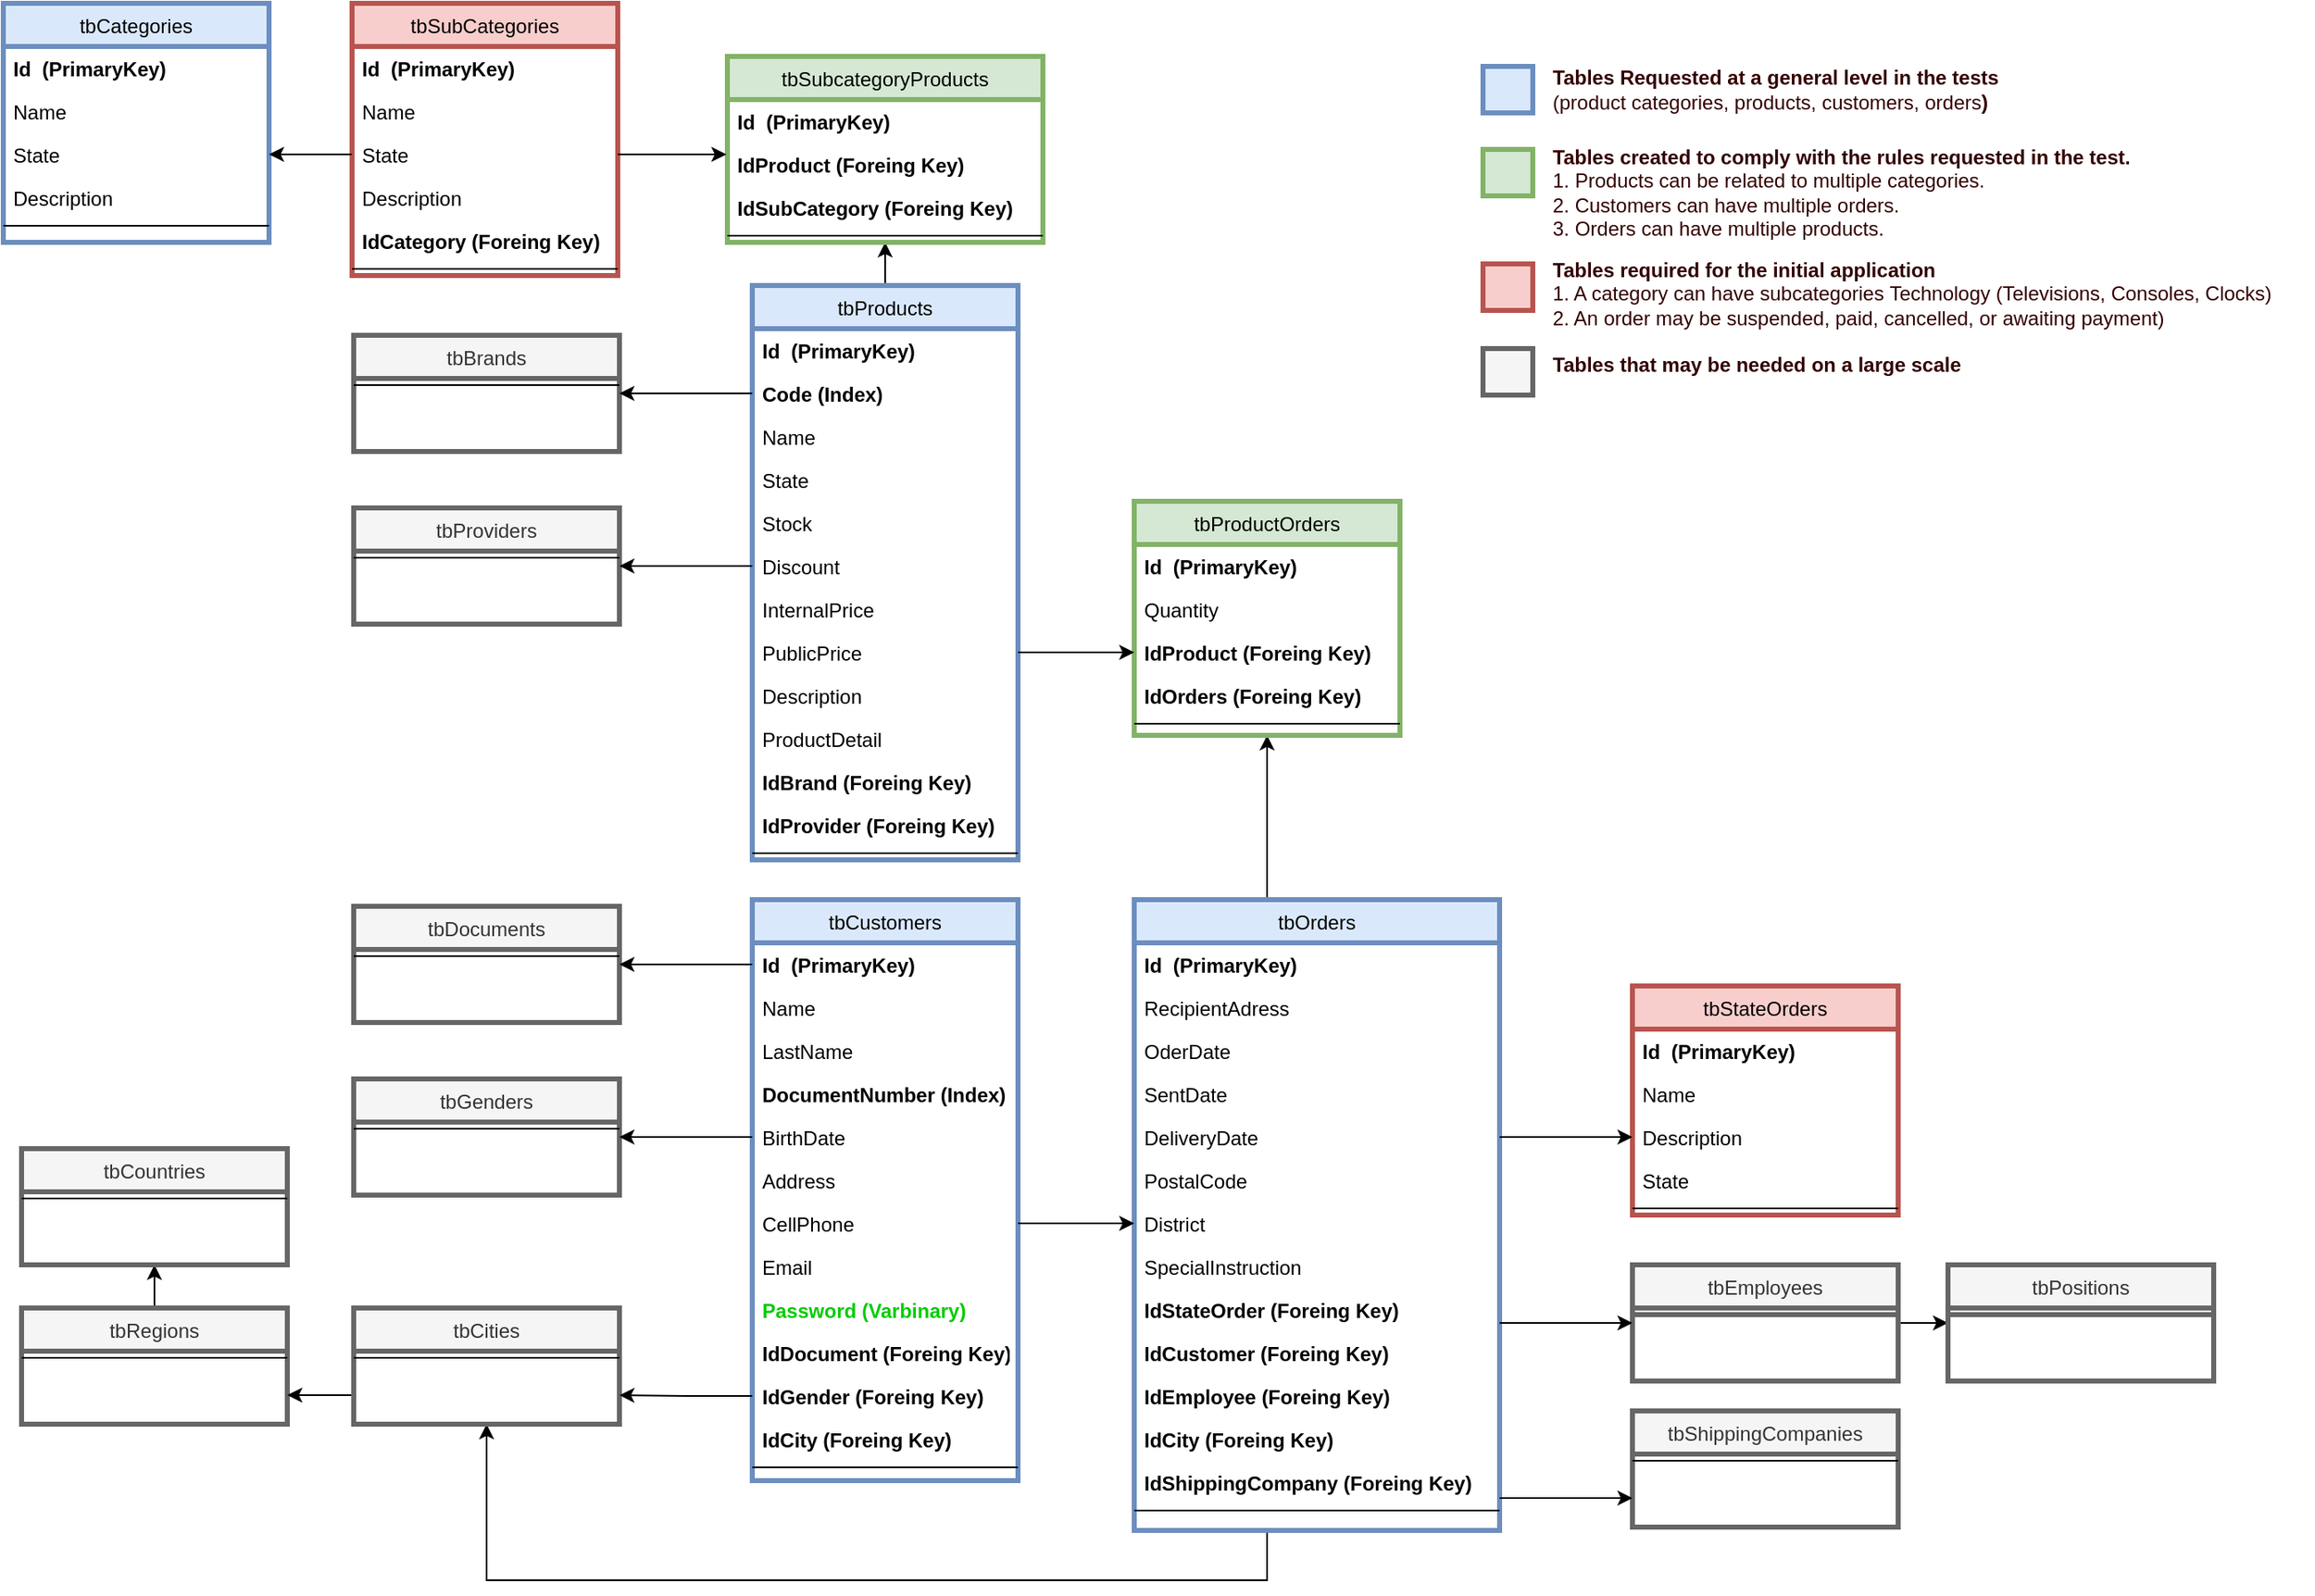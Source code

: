 <mxfile version="13.10.2" type="device"><diagram id="C5RBs43oDa-KdzZeNtuy" name="Page-1"><mxGraphModel dx="2036" dy="1723" grid="1" gridSize="10" guides="1" tooltips="1" connect="1" arrows="1" fold="1" page="1" pageScale="1" pageWidth="827" pageHeight="1169" math="0" shadow="0"><root><mxCell id="WIyWlLk6GJQsqaUBKTNV-0"/><mxCell id="WIyWlLk6GJQsqaUBKTNV-1" parent="WIyWlLk6GJQsqaUBKTNV-0"/><mxCell id="zkfFHV4jXpPFQw0GAbJ--0" value="tbSubCategories" style="swimlane;fontStyle=0;align=center;verticalAlign=top;childLayout=stackLayout;horizontal=1;startSize=26;horizontalStack=0;resizeParent=1;resizeLast=0;collapsible=1;marginBottom=0;rounded=0;shadow=0;strokeWidth=3;fillColor=#f8cecc;strokeColor=#b85450;" parent="WIyWlLk6GJQsqaUBKTNV-1" vertex="1"><mxGeometry x="-1" y="-190" width="160" height="164" as="geometry"><mxRectangle x="230" y="140" width="160" height="26" as="alternateBounds"/></mxGeometry></mxCell><mxCell id="zkfFHV4jXpPFQw0GAbJ--1" value="Id  (PrimaryKey)" style="text;align=left;verticalAlign=top;spacingLeft=4;spacingRight=4;overflow=hidden;rotatable=0;points=[[0,0.5],[1,0.5]];portConstraint=eastwest;fontStyle=1" parent="zkfFHV4jXpPFQw0GAbJ--0" vertex="1"><mxGeometry y="26" width="160" height="26" as="geometry"/></mxCell><mxCell id="zkfFHV4jXpPFQw0GAbJ--2" value="Name" style="text;align=left;verticalAlign=top;spacingLeft=4;spacingRight=4;overflow=hidden;rotatable=0;points=[[0,0.5],[1,0.5]];portConstraint=eastwest;rounded=0;shadow=0;html=0;" parent="zkfFHV4jXpPFQw0GAbJ--0" vertex="1"><mxGeometry y="52" width="160" height="26" as="geometry"/></mxCell><mxCell id="zkfFHV4jXpPFQw0GAbJ--3" value="State" style="text;align=left;verticalAlign=top;spacingLeft=4;spacingRight=4;overflow=hidden;rotatable=0;points=[[0,0.5],[1,0.5]];portConstraint=eastwest;rounded=0;shadow=0;html=0;" parent="zkfFHV4jXpPFQw0GAbJ--0" vertex="1"><mxGeometry y="78" width="160" height="26" as="geometry"/></mxCell><mxCell id="_5gVT_ChO-7GH-xm1gkV-48" value="Description" style="text;align=left;verticalAlign=top;spacingLeft=4;spacingRight=4;overflow=hidden;rotatable=0;points=[[0,0.5],[1,0.5]];portConstraint=eastwest;rounded=0;shadow=0;html=0;" parent="zkfFHV4jXpPFQw0GAbJ--0" vertex="1"><mxGeometry y="104" width="160" height="26" as="geometry"/></mxCell><mxCell id="_5gVT_ChO-7GH-xm1gkV-47" value="IdCategory (Foreing Key)" style="text;align=left;verticalAlign=top;spacingLeft=4;spacingRight=4;overflow=hidden;rotatable=0;points=[[0,0.5],[1,0.5]];portConstraint=eastwest;rounded=0;shadow=0;html=0;fontStyle=1" parent="zkfFHV4jXpPFQw0GAbJ--0" vertex="1"><mxGeometry y="130" width="160" height="26" as="geometry"/></mxCell><mxCell id="zkfFHV4jXpPFQw0GAbJ--4" value="" style="line;html=1;strokeWidth=1;align=left;verticalAlign=middle;spacingTop=-1;spacingLeft=3;spacingRight=3;rotatable=0;labelPosition=right;points=[];portConstraint=eastwest;" parent="zkfFHV4jXpPFQw0GAbJ--0" vertex="1"><mxGeometry y="156" width="160" height="8" as="geometry"/></mxCell><mxCell id="zkfFHV4jXpPFQw0GAbJ--6" value="tbCustomers" style="swimlane;fontStyle=0;align=center;verticalAlign=top;childLayout=stackLayout;horizontal=1;startSize=26;horizontalStack=0;resizeParent=1;resizeLast=0;collapsible=1;marginBottom=0;rounded=0;shadow=0;strokeWidth=3;fillColor=#dae8fc;strokeColor=#6c8ebf;" parent="WIyWlLk6GJQsqaUBKTNV-1" vertex="1"><mxGeometry x="240" y="350" width="160" height="350" as="geometry"><mxRectangle x="130" y="380" width="160" height="26" as="alternateBounds"/></mxGeometry></mxCell><mxCell id="zkfFHV4jXpPFQw0GAbJ--7" value="Id  (PrimaryKey)" style="text;align=left;verticalAlign=top;spacingLeft=4;spacingRight=4;overflow=hidden;rotatable=0;points=[[0,0.5],[1,0.5]];portConstraint=eastwest;fontStyle=1" parent="zkfFHV4jXpPFQw0GAbJ--6" vertex="1"><mxGeometry y="26" width="160" height="26" as="geometry"/></mxCell><mxCell id="zkfFHV4jXpPFQw0GAbJ--8" value="Name" style="text;align=left;verticalAlign=top;spacingLeft=4;spacingRight=4;overflow=hidden;rotatable=0;points=[[0,0.5],[1,0.5]];portConstraint=eastwest;rounded=0;shadow=0;html=0;" parent="zkfFHV4jXpPFQw0GAbJ--6" vertex="1"><mxGeometry y="52" width="160" height="26" as="geometry"/></mxCell><mxCell id="_5gVT_ChO-7GH-xm1gkV-3" value="LastName" style="text;align=left;verticalAlign=top;spacingLeft=4;spacingRight=4;overflow=hidden;rotatable=0;points=[[0,0.5],[1,0.5]];portConstraint=eastwest;rounded=0;shadow=0;html=0;" parent="zkfFHV4jXpPFQw0GAbJ--6" vertex="1"><mxGeometry y="78" width="160" height="26" as="geometry"/></mxCell><mxCell id="_5gVT_ChO-7GH-xm1gkV-7" value="DocumentNumber (Index)" style="text;align=left;verticalAlign=top;spacingLeft=4;spacingRight=4;overflow=hidden;rotatable=0;points=[[0,0.5],[1,0.5]];portConstraint=eastwest;rounded=0;shadow=0;html=0;fontStyle=1" parent="zkfFHV4jXpPFQw0GAbJ--6" vertex="1"><mxGeometry y="104" width="160" height="26" as="geometry"/></mxCell><mxCell id="_5gVT_ChO-7GH-xm1gkV-6" value="BirthDate" style="text;align=left;verticalAlign=top;spacingLeft=4;spacingRight=4;overflow=hidden;rotatable=0;points=[[0,0.5],[1,0.5]];portConstraint=eastwest;rounded=0;shadow=0;html=0;" parent="zkfFHV4jXpPFQw0GAbJ--6" vertex="1"><mxGeometry y="130" width="160" height="26" as="geometry"/></mxCell><mxCell id="_5gVT_ChO-7GH-xm1gkV-4" value="Address" style="text;align=left;verticalAlign=top;spacingLeft=4;spacingRight=4;overflow=hidden;rotatable=0;points=[[0,0.5],[1,0.5]];portConstraint=eastwest;rounded=0;shadow=0;html=0;" parent="zkfFHV4jXpPFQw0GAbJ--6" vertex="1"><mxGeometry y="156" width="160" height="26" as="geometry"/></mxCell><mxCell id="_5gVT_ChO-7GH-xm1gkV-5" value="CellPhone" style="text;align=left;verticalAlign=top;spacingLeft=4;spacingRight=4;overflow=hidden;rotatable=0;points=[[0,0.5],[1,0.5]];portConstraint=eastwest;rounded=0;shadow=0;html=0;" parent="zkfFHV4jXpPFQw0GAbJ--6" vertex="1"><mxGeometry y="182" width="160" height="26" as="geometry"/></mxCell><mxCell id="_5gVT_ChO-7GH-xm1gkV-25" value="Email" style="text;align=left;verticalAlign=top;spacingLeft=4;spacingRight=4;overflow=hidden;rotatable=0;points=[[0,0.5],[1,0.5]];portConstraint=eastwest;rounded=0;shadow=0;html=0;" parent="zkfFHV4jXpPFQw0GAbJ--6" vertex="1"><mxGeometry y="208" width="160" height="26" as="geometry"/></mxCell><mxCell id="_5gVT_ChO-7GH-xm1gkV-14" value="Password (Varbinary)" style="text;align=left;verticalAlign=top;spacingLeft=4;spacingRight=4;overflow=hidden;rotatable=0;points=[[0,0.5],[1,0.5]];portConstraint=eastwest;rounded=0;shadow=0;html=0;fontStyle=1;fontColor=#00CC00;" parent="zkfFHV4jXpPFQw0GAbJ--6" vertex="1"><mxGeometry y="234" width="160" height="26" as="geometry"/></mxCell><mxCell id="_5gVT_ChO-7GH-xm1gkV-24" value="IdDocument (Foreing Key)" style="text;align=left;verticalAlign=top;spacingLeft=4;spacingRight=4;overflow=hidden;rotatable=0;points=[[0,0.5],[1,0.5]];portConstraint=eastwest;rounded=0;shadow=0;html=0;fontStyle=1" parent="zkfFHV4jXpPFQw0GAbJ--6" vertex="1"><mxGeometry y="260" width="160" height="26" as="geometry"/></mxCell><mxCell id="_5gVT_ChO-7GH-xm1gkV-26" value="IdGender (Foreing Key)" style="text;align=left;verticalAlign=top;spacingLeft=4;spacingRight=4;overflow=hidden;rotatable=0;points=[[0,0.5],[1,0.5]];portConstraint=eastwest;rounded=0;shadow=0;html=0;fontStyle=1" parent="zkfFHV4jXpPFQw0GAbJ--6" vertex="1"><mxGeometry y="286" width="160" height="26" as="geometry"/></mxCell><mxCell id="_5gVT_ChO-7GH-xm1gkV-36" value="IdCity (Foreing Key)" style="text;align=left;verticalAlign=top;spacingLeft=4;spacingRight=4;overflow=hidden;rotatable=0;points=[[0,0.5],[1,0.5]];portConstraint=eastwest;rounded=0;shadow=0;html=0;fontStyle=1" parent="zkfFHV4jXpPFQw0GAbJ--6" vertex="1"><mxGeometry y="312" width="160" height="26" as="geometry"/></mxCell><mxCell id="zkfFHV4jXpPFQw0GAbJ--9" value="" style="line;html=1;strokeWidth=1;align=left;verticalAlign=middle;spacingTop=-1;spacingLeft=3;spacingRight=3;rotatable=0;labelPosition=right;points=[];portConstraint=eastwest;" parent="zkfFHV4jXpPFQw0GAbJ--6" vertex="1"><mxGeometry y="338" width="160" height="8" as="geometry"/></mxCell><mxCell id="B417HFcmdwEem6y9S-qV-42" style="edgeStyle=orthogonalEdgeStyle;rounded=0;orthogonalLoop=1;jettySize=auto;html=1;exitX=0.5;exitY=0;exitDx=0;exitDy=0;entryX=0.5;entryY=1;entryDx=0;entryDy=0;" parent="WIyWlLk6GJQsqaUBKTNV-1" source="zkfFHV4jXpPFQw0GAbJ--13" target="B417HFcmdwEem6y9S-qV-4" edge="1"><mxGeometry relative="1" as="geometry"><Array as="points"><mxPoint x="550" y="350"/></Array></mxGeometry></mxCell><mxCell id="B417HFcmdwEem6y9S-qV-44" style="edgeStyle=orthogonalEdgeStyle;rounded=0;orthogonalLoop=1;jettySize=auto;html=1;exitX=0.5;exitY=1;exitDx=0;exitDy=0;entryX=0.5;entryY=1;entryDx=0;entryDy=0;" parent="WIyWlLk6GJQsqaUBKTNV-1" source="zkfFHV4jXpPFQw0GAbJ--13" target="_5gVT_ChO-7GH-xm1gkV-33" edge="1"><mxGeometry relative="1" as="geometry"><Array as="points"><mxPoint x="550" y="760"/><mxPoint x="80" y="760"/></Array></mxGeometry></mxCell><mxCell id="zkfFHV4jXpPFQw0GAbJ--13" value="tbOrders" style="swimlane;fontStyle=0;align=center;verticalAlign=top;childLayout=stackLayout;horizontal=1;startSize=26;horizontalStack=0;resizeParent=1;resizeLast=0;collapsible=1;marginBottom=0;rounded=0;shadow=0;strokeWidth=3;fillColor=#dae8fc;strokeColor=#6c8ebf;" parent="WIyWlLk6GJQsqaUBKTNV-1" vertex="1"><mxGeometry x="470" y="350" width="220" height="380" as="geometry"><mxRectangle x="340" y="380" width="170" height="26" as="alternateBounds"/></mxGeometry></mxCell><mxCell id="zkfFHV4jXpPFQw0GAbJ--14" value="Id  (PrimaryKey)" style="text;align=left;verticalAlign=top;spacingLeft=4;spacingRight=4;overflow=hidden;rotatable=0;points=[[0,0.5],[1,0.5]];portConstraint=eastwest;fontStyle=1" parent="zkfFHV4jXpPFQw0GAbJ--13" vertex="1"><mxGeometry y="26" width="220" height="26" as="geometry"/></mxCell><mxCell id="B417HFcmdwEem6y9S-qV-14" value="RecipientAdress" style="text;align=left;verticalAlign=top;spacingLeft=4;spacingRight=4;overflow=hidden;rotatable=0;points=[[0,0.5],[1,0.5]];portConstraint=eastwest;" parent="zkfFHV4jXpPFQw0GAbJ--13" vertex="1"><mxGeometry y="52" width="220" height="26" as="geometry"/></mxCell><mxCell id="B417HFcmdwEem6y9S-qV-13" value="OderDate" style="text;align=left;verticalAlign=top;spacingLeft=4;spacingRight=4;overflow=hidden;rotatable=0;points=[[0,0.5],[1,0.5]];portConstraint=eastwest;" parent="zkfFHV4jXpPFQw0GAbJ--13" vertex="1"><mxGeometry y="78" width="220" height="26" as="geometry"/></mxCell><mxCell id="B417HFcmdwEem6y9S-qV-31" value="SentDate" style="text;align=left;verticalAlign=top;spacingLeft=4;spacingRight=4;overflow=hidden;rotatable=0;points=[[0,0.5],[1,0.5]];portConstraint=eastwest;" parent="zkfFHV4jXpPFQw0GAbJ--13" vertex="1"><mxGeometry y="104" width="220" height="26" as="geometry"/></mxCell><mxCell id="B417HFcmdwEem6y9S-qV-33" value="DeliveryDate" style="text;align=left;verticalAlign=top;spacingLeft=4;spacingRight=4;overflow=hidden;rotatable=0;points=[[0,0.5],[1,0.5]];portConstraint=eastwest;" parent="zkfFHV4jXpPFQw0GAbJ--13" vertex="1"><mxGeometry y="130" width="220" height="26" as="geometry"/></mxCell><mxCell id="B417HFcmdwEem6y9S-qV-18" value="PostalCode" style="text;align=left;verticalAlign=top;spacingLeft=4;spacingRight=4;overflow=hidden;rotatable=0;points=[[0,0.5],[1,0.5]];portConstraint=eastwest;" parent="zkfFHV4jXpPFQw0GAbJ--13" vertex="1"><mxGeometry y="156" width="220" height="26" as="geometry"/></mxCell><mxCell id="B417HFcmdwEem6y9S-qV-24" value="District" style="text;align=left;verticalAlign=top;spacingLeft=4;spacingRight=4;overflow=hidden;rotatable=0;points=[[0,0.5],[1,0.5]];portConstraint=eastwest;" parent="zkfFHV4jXpPFQw0GAbJ--13" vertex="1"><mxGeometry y="182" width="220" height="26" as="geometry"/></mxCell><mxCell id="B417HFcmdwEem6y9S-qV-25" value="SpecialInstruction" style="text;align=left;verticalAlign=top;spacingLeft=4;spacingRight=4;overflow=hidden;rotatable=0;points=[[0,0.5],[1,0.5]];portConstraint=eastwest;" parent="zkfFHV4jXpPFQw0GAbJ--13" vertex="1"><mxGeometry y="208" width="220" height="26" as="geometry"/></mxCell><mxCell id="B417HFcmdwEem6y9S-qV-32" value="IdStateOrder (Foreing Key)" style="text;align=left;verticalAlign=top;spacingLeft=4;spacingRight=4;overflow=hidden;rotatable=0;points=[[0,0.5],[1,0.5]];portConstraint=eastwest;fontStyle=1" parent="zkfFHV4jXpPFQw0GAbJ--13" vertex="1"><mxGeometry y="234" width="220" height="26" as="geometry"/></mxCell><mxCell id="B417HFcmdwEem6y9S-qV-1" value="IdCustomer (Foreing Key)" style="text;align=left;verticalAlign=top;spacingLeft=4;spacingRight=4;overflow=hidden;rotatable=0;points=[[0,0.5],[1,0.5]];portConstraint=eastwest;fontStyle=1" parent="zkfFHV4jXpPFQw0GAbJ--13" vertex="1"><mxGeometry y="260" width="220" height="26" as="geometry"/></mxCell><mxCell id="B417HFcmdwEem6y9S-qV-3" value="IdEmployee (Foreing Key)" style="text;align=left;verticalAlign=top;spacingLeft=4;spacingRight=4;overflow=hidden;rotatable=0;points=[[0,0.5],[1,0.5]];portConstraint=eastwest;fontStyle=1" parent="zkfFHV4jXpPFQw0GAbJ--13" vertex="1"><mxGeometry y="286" width="220" height="26" as="geometry"/></mxCell><mxCell id="B417HFcmdwEem6y9S-qV-15" value="IdCity (Foreing Key)" style="text;align=left;verticalAlign=top;spacingLeft=4;spacingRight=4;overflow=hidden;rotatable=0;points=[[0,0.5],[1,0.5]];portConstraint=eastwest;fontStyle=1" parent="zkfFHV4jXpPFQw0GAbJ--13" vertex="1"><mxGeometry y="312" width="220" height="26" as="geometry"/></mxCell><mxCell id="B417HFcmdwEem6y9S-qV-56" value="IdShippingCompany (Foreing Key)" style="text;align=left;verticalAlign=top;spacingLeft=4;spacingRight=4;overflow=hidden;rotatable=0;points=[[0,0.5],[1,0.5]];portConstraint=eastwest;fontStyle=1" parent="zkfFHV4jXpPFQw0GAbJ--13" vertex="1"><mxGeometry y="338" width="220" height="26" as="geometry"/></mxCell><mxCell id="zkfFHV4jXpPFQw0GAbJ--15" value="" style="line;html=1;strokeWidth=1;align=left;verticalAlign=middle;spacingTop=-1;spacingLeft=3;spacingRight=3;rotatable=0;labelPosition=right;points=[];portConstraint=eastwest;" parent="zkfFHV4jXpPFQw0GAbJ--13" vertex="1"><mxGeometry y="364" width="220" height="8" as="geometry"/></mxCell><mxCell id="aE8DsYdh7pc3ysnNdFCL-5" style="edgeStyle=orthogonalEdgeStyle;rounded=0;orthogonalLoop=1;jettySize=auto;html=1;entryX=0.5;entryY=1;entryDx=0;entryDy=0;exitX=0.5;exitY=0;exitDx=0;exitDy=0;" edge="1" parent="WIyWlLk6GJQsqaUBKTNV-1" source="zkfFHV4jXpPFQw0GAbJ--17" target="aE8DsYdh7pc3ysnNdFCL-0"><mxGeometry relative="1" as="geometry"><mxPoint x="319" y="-10" as="sourcePoint"/></mxGeometry></mxCell><mxCell id="zkfFHV4jXpPFQw0GAbJ--17" value="tbProducts" style="swimlane;fontStyle=0;align=center;verticalAlign=top;childLayout=stackLayout;horizontal=1;startSize=26;horizontalStack=0;resizeParent=1;resizeLast=0;collapsible=1;marginBottom=0;rounded=0;shadow=0;strokeWidth=3;fillColor=#dae8fc;strokeColor=#6c8ebf;" parent="WIyWlLk6GJQsqaUBKTNV-1" vertex="1"><mxGeometry x="240" y="-20" width="160" height="346" as="geometry"><mxRectangle x="550" y="140" width="160" height="26" as="alternateBounds"/></mxGeometry></mxCell><mxCell id="zkfFHV4jXpPFQw0GAbJ--18" value="Id  (PrimaryKey)" style="text;align=left;verticalAlign=top;spacingLeft=4;spacingRight=4;overflow=hidden;rotatable=0;points=[[0,0.5],[1,0.5]];portConstraint=eastwest;fontStyle=1" parent="zkfFHV4jXpPFQw0GAbJ--17" vertex="1"><mxGeometry y="26" width="160" height="26" as="geometry"/></mxCell><mxCell id="aE8DsYdh7pc3ysnNdFCL-8" value="Code (Index)" style="text;align=left;verticalAlign=top;spacingLeft=4;spacingRight=4;overflow=hidden;rotatable=0;points=[[0,0.5],[1,0.5]];portConstraint=eastwest;fontStyle=1" vertex="1" parent="zkfFHV4jXpPFQw0GAbJ--17"><mxGeometry y="52" width="160" height="26" as="geometry"/></mxCell><mxCell id="zkfFHV4jXpPFQw0GAbJ--19" value="Name" style="text;align=left;verticalAlign=top;spacingLeft=4;spacingRight=4;overflow=hidden;rotatable=0;points=[[0,0.5],[1,0.5]];portConstraint=eastwest;rounded=0;shadow=0;html=0;" parent="zkfFHV4jXpPFQw0GAbJ--17" vertex="1"><mxGeometry y="78" width="160" height="26" as="geometry"/></mxCell><mxCell id="zkfFHV4jXpPFQw0GAbJ--20" value="State" style="text;align=left;verticalAlign=top;spacingLeft=4;spacingRight=4;overflow=hidden;rotatable=0;points=[[0,0.5],[1,0.5]];portConstraint=eastwest;rounded=0;shadow=0;html=0;" parent="zkfFHV4jXpPFQw0GAbJ--17" vertex="1"><mxGeometry y="104" width="160" height="26" as="geometry"/></mxCell><mxCell id="zkfFHV4jXpPFQw0GAbJ--21" value="Stock" style="text;align=left;verticalAlign=top;spacingLeft=4;spacingRight=4;overflow=hidden;rotatable=0;points=[[0,0.5],[1,0.5]];portConstraint=eastwest;rounded=0;shadow=0;html=0;" parent="zkfFHV4jXpPFQw0GAbJ--17" vertex="1"><mxGeometry y="130" width="160" height="26" as="geometry"/></mxCell><mxCell id="aE8DsYdh7pc3ysnNdFCL-9" value="Discount" style="text;align=left;verticalAlign=top;spacingLeft=4;spacingRight=4;overflow=hidden;rotatable=0;points=[[0,0.5],[1,0.5]];portConstraint=eastwest;rounded=0;shadow=0;html=0;" vertex="1" parent="zkfFHV4jXpPFQw0GAbJ--17"><mxGeometry y="156" width="160" height="26" as="geometry"/></mxCell><mxCell id="_5gVT_ChO-7GH-xm1gkV-55" value="InternalPrice" style="text;align=left;verticalAlign=top;spacingLeft=4;spacingRight=4;overflow=hidden;rotatable=0;points=[[0,0.5],[1,0.5]];portConstraint=eastwest;rounded=0;shadow=0;html=0;" parent="zkfFHV4jXpPFQw0GAbJ--17" vertex="1"><mxGeometry y="182" width="160" height="26" as="geometry"/></mxCell><mxCell id="aE8DsYdh7pc3ysnNdFCL-13" value="PublicPrice" style="text;align=left;verticalAlign=top;spacingLeft=4;spacingRight=4;overflow=hidden;rotatable=0;points=[[0,0.5],[1,0.5]];portConstraint=eastwest;rounded=0;shadow=0;html=0;" vertex="1" parent="zkfFHV4jXpPFQw0GAbJ--17"><mxGeometry y="208" width="160" height="26" as="geometry"/></mxCell><mxCell id="zkfFHV4jXpPFQw0GAbJ--22" value="Description" style="text;align=left;verticalAlign=top;spacingLeft=4;spacingRight=4;overflow=hidden;rotatable=0;points=[[0,0.5],[1,0.5]];portConstraint=eastwest;rounded=0;shadow=0;html=0;" parent="zkfFHV4jXpPFQw0GAbJ--17" vertex="1"><mxGeometry y="234" width="160" height="26" as="geometry"/></mxCell><mxCell id="aE8DsYdh7pc3ysnNdFCL-14" value="ProductDetail" style="text;align=left;verticalAlign=top;spacingLeft=4;spacingRight=4;overflow=hidden;rotatable=0;points=[[0,0.5],[1,0.5]];portConstraint=eastwest;rounded=0;shadow=0;html=0;" vertex="1" parent="zkfFHV4jXpPFQw0GAbJ--17"><mxGeometry y="260" width="160" height="26" as="geometry"/></mxCell><mxCell id="_5gVT_ChO-7GH-xm1gkV-51" value="IdBrand (Foreing Key)" style="text;align=left;verticalAlign=top;spacingLeft=4;spacingRight=4;overflow=hidden;rotatable=0;points=[[0,0.5],[1,0.5]];portConstraint=eastwest;rounded=0;shadow=0;html=0;fontStyle=1" parent="zkfFHV4jXpPFQw0GAbJ--17" vertex="1"><mxGeometry y="286" width="160" height="26" as="geometry"/></mxCell><mxCell id="_5gVT_ChO-7GH-xm1gkV-59" value="IdProvider (Foreing Key)" style="text;align=left;verticalAlign=top;spacingLeft=4;spacingRight=4;overflow=hidden;rotatable=0;points=[[0,0.5],[1,0.5]];portConstraint=eastwest;rounded=0;shadow=0;html=0;fontStyle=1" parent="zkfFHV4jXpPFQw0GAbJ--17" vertex="1"><mxGeometry y="312" width="160" height="26" as="geometry"/></mxCell><mxCell id="zkfFHV4jXpPFQw0GAbJ--23" value="" style="line;html=1;strokeWidth=1;align=left;verticalAlign=middle;spacingTop=-1;spacingLeft=3;spacingRight=3;rotatable=0;labelPosition=right;points=[];portConstraint=eastwest;" parent="zkfFHV4jXpPFQw0GAbJ--17" vertex="1"><mxGeometry y="338" width="160" height="8" as="geometry"/></mxCell><mxCell id="_5gVT_ChO-7GH-xm1gkV-19" value="tbDocuments" style="swimlane;fontStyle=0;align=center;verticalAlign=top;childLayout=stackLayout;horizontal=1;startSize=26;horizontalStack=0;resizeParent=1;resizeLast=0;collapsible=1;marginBottom=0;rounded=0;shadow=0;strokeWidth=3;fillColor=#f5f5f5;strokeColor=#666666;fontColor=#333333;" parent="WIyWlLk6GJQsqaUBKTNV-1" vertex="1"><mxGeometry y="354" width="160" height="70" as="geometry"><mxRectangle x="340" y="380" width="170" height="26" as="alternateBounds"/></mxGeometry></mxCell><mxCell id="_5gVT_ChO-7GH-xm1gkV-21" value="" style="line;html=1;strokeWidth=1;align=left;verticalAlign=middle;spacingTop=-1;spacingLeft=3;spacingRight=3;rotatable=0;labelPosition=right;points=[];portConstraint=eastwest;" parent="_5gVT_ChO-7GH-xm1gkV-19" vertex="1"><mxGeometry y="26" width="160" height="8" as="geometry"/></mxCell><mxCell id="_5gVT_ChO-7GH-xm1gkV-27" value="tbGenders" style="swimlane;fontStyle=0;align=center;verticalAlign=top;childLayout=stackLayout;horizontal=1;startSize=26;horizontalStack=0;resizeParent=1;resizeLast=0;collapsible=1;marginBottom=0;rounded=0;shadow=0;strokeWidth=3;fillColor=#f5f5f5;strokeColor=#666666;fontColor=#333333;" parent="WIyWlLk6GJQsqaUBKTNV-1" vertex="1"><mxGeometry y="458" width="160" height="70" as="geometry"><mxRectangle x="340" y="380" width="170" height="26" as="alternateBounds"/></mxGeometry></mxCell><mxCell id="_5gVT_ChO-7GH-xm1gkV-29" value="" style="line;html=1;strokeWidth=1;align=left;verticalAlign=middle;spacingTop=-1;spacingLeft=3;spacingRight=3;rotatable=0;labelPosition=right;points=[];portConstraint=eastwest;" parent="_5gVT_ChO-7GH-xm1gkV-27" vertex="1"><mxGeometry y="26" width="160" height="8" as="geometry"/></mxCell><mxCell id="B417HFcmdwEem6y9S-qV-23" style="edgeStyle=orthogonalEdgeStyle;rounded=0;orthogonalLoop=1;jettySize=auto;html=1;exitX=0.5;exitY=0;exitDx=0;exitDy=0;entryX=0.5;entryY=1;entryDx=0;entryDy=0;" parent="WIyWlLk6GJQsqaUBKTNV-1" source="_5gVT_ChO-7GH-xm1gkV-30" target="B417HFcmdwEem6y9S-qV-20" edge="1"><mxGeometry relative="1" as="geometry"/></mxCell><mxCell id="_5gVT_ChO-7GH-xm1gkV-30" value="tbRegions" style="swimlane;fontStyle=0;align=center;verticalAlign=top;childLayout=stackLayout;horizontal=1;startSize=26;horizontalStack=0;resizeParent=1;resizeLast=0;collapsible=1;marginBottom=0;rounded=0;shadow=0;strokeWidth=3;fillColor=#f5f5f5;strokeColor=#666666;fontColor=#333333;" parent="WIyWlLk6GJQsqaUBKTNV-1" vertex="1"><mxGeometry x="-200" y="596" width="160" height="70" as="geometry"><mxRectangle x="340" y="380" width="170" height="26" as="alternateBounds"/></mxGeometry></mxCell><mxCell id="_5gVT_ChO-7GH-xm1gkV-32" value="" style="line;html=1;strokeWidth=1;align=left;verticalAlign=middle;spacingTop=-1;spacingLeft=3;spacingRight=3;rotatable=0;labelPosition=right;points=[];portConstraint=eastwest;" parent="_5gVT_ChO-7GH-xm1gkV-30" vertex="1"><mxGeometry y="26" width="160" height="8" as="geometry"/></mxCell><mxCell id="B417HFcmdwEem6y9S-qV-55" style="edgeStyle=orthogonalEdgeStyle;rounded=0;orthogonalLoop=1;jettySize=auto;html=1;exitX=0;exitY=0.75;exitDx=0;exitDy=0;entryX=1;entryY=0.75;entryDx=0;entryDy=0;" parent="WIyWlLk6GJQsqaUBKTNV-1" source="_5gVT_ChO-7GH-xm1gkV-33" target="_5gVT_ChO-7GH-xm1gkV-30" edge="1"><mxGeometry relative="1" as="geometry"/></mxCell><mxCell id="_5gVT_ChO-7GH-xm1gkV-33" value="tbCities" style="swimlane;fontStyle=0;align=center;verticalAlign=top;childLayout=stackLayout;horizontal=1;startSize=26;horizontalStack=0;resizeParent=1;resizeLast=0;collapsible=1;marginBottom=0;rounded=0;shadow=0;strokeWidth=3;fillColor=#f5f5f5;strokeColor=#666666;fontColor=#333333;" parent="WIyWlLk6GJQsqaUBKTNV-1" vertex="1"><mxGeometry y="596" width="160" height="70" as="geometry"><mxRectangle x="340" y="380" width="170" height="26" as="alternateBounds"/></mxGeometry></mxCell><mxCell id="_5gVT_ChO-7GH-xm1gkV-35" value="" style="line;html=1;strokeWidth=1;align=left;verticalAlign=middle;spacingTop=-1;spacingLeft=3;spacingRight=3;rotatable=0;labelPosition=right;points=[];portConstraint=eastwest;" parent="_5gVT_ChO-7GH-xm1gkV-33" vertex="1"><mxGeometry y="26" width="160" height="8" as="geometry"/></mxCell><mxCell id="_5gVT_ChO-7GH-xm1gkV-40" value="tbCategories" style="swimlane;fontStyle=0;align=center;verticalAlign=top;childLayout=stackLayout;horizontal=1;startSize=26;horizontalStack=0;resizeParent=1;resizeLast=0;collapsible=1;marginBottom=0;rounded=0;shadow=0;strokeWidth=3;fillColor=#dae8fc;strokeColor=#6c8ebf;" parent="WIyWlLk6GJQsqaUBKTNV-1" vertex="1"><mxGeometry x="-211" y="-190" width="160" height="144" as="geometry"><mxRectangle x="230" y="140" width="160" height="26" as="alternateBounds"/></mxGeometry></mxCell><mxCell id="_5gVT_ChO-7GH-xm1gkV-41" value="Id  (PrimaryKey)" style="text;align=left;verticalAlign=top;spacingLeft=4;spacingRight=4;overflow=hidden;rotatable=0;points=[[0,0.5],[1,0.5]];portConstraint=eastwest;fontStyle=1" parent="_5gVT_ChO-7GH-xm1gkV-40" vertex="1"><mxGeometry y="26" width="160" height="26" as="geometry"/></mxCell><mxCell id="_5gVT_ChO-7GH-xm1gkV-42" value="Name" style="text;align=left;verticalAlign=top;spacingLeft=4;spacingRight=4;overflow=hidden;rotatable=0;points=[[0,0.5],[1,0.5]];portConstraint=eastwest;rounded=0;shadow=0;html=0;" parent="_5gVT_ChO-7GH-xm1gkV-40" vertex="1"><mxGeometry y="52" width="160" height="26" as="geometry"/></mxCell><mxCell id="_5gVT_ChO-7GH-xm1gkV-43" value="State" style="text;align=left;verticalAlign=top;spacingLeft=4;spacingRight=4;overflow=hidden;rotatable=0;points=[[0,0.5],[1,0.5]];portConstraint=eastwest;rounded=0;shadow=0;html=0;" parent="_5gVT_ChO-7GH-xm1gkV-40" vertex="1"><mxGeometry y="78" width="160" height="26" as="geometry"/></mxCell><mxCell id="_5gVT_ChO-7GH-xm1gkV-50" value="Description" style="text;align=left;verticalAlign=top;spacingLeft=4;spacingRight=4;overflow=hidden;rotatable=0;points=[[0,0.5],[1,0.5]];portConstraint=eastwest;rounded=0;shadow=0;html=0;" parent="_5gVT_ChO-7GH-xm1gkV-40" vertex="1"><mxGeometry y="104" width="160" height="26" as="geometry"/></mxCell><mxCell id="_5gVT_ChO-7GH-xm1gkV-44" value="" style="line;html=1;strokeWidth=1;align=left;verticalAlign=middle;spacingTop=-1;spacingLeft=3;spacingRight=3;rotatable=0;labelPosition=right;points=[];portConstraint=eastwest;" parent="_5gVT_ChO-7GH-xm1gkV-40" vertex="1"><mxGeometry y="130" width="160" height="8" as="geometry"/></mxCell><mxCell id="_5gVT_ChO-7GH-xm1gkV-52" value="tbBrands" style="swimlane;fontStyle=0;align=center;verticalAlign=top;childLayout=stackLayout;horizontal=1;startSize=26;horizontalStack=0;resizeParent=1;resizeLast=0;collapsible=1;marginBottom=0;rounded=0;shadow=0;strokeWidth=3;fillColor=#f5f5f5;strokeColor=#666666;fontColor=#333333;" parent="WIyWlLk6GJQsqaUBKTNV-1" vertex="1"><mxGeometry y="10" width="160" height="70" as="geometry"><mxRectangle x="340" y="380" width="170" height="26" as="alternateBounds"/></mxGeometry></mxCell><mxCell id="_5gVT_ChO-7GH-xm1gkV-54" value="" style="line;html=1;strokeWidth=1;align=left;verticalAlign=middle;spacingTop=-1;spacingLeft=3;spacingRight=3;rotatable=0;labelPosition=right;points=[];portConstraint=eastwest;" parent="_5gVT_ChO-7GH-xm1gkV-52" vertex="1"><mxGeometry y="26" width="160" height="8" as="geometry"/></mxCell><mxCell id="_5gVT_ChO-7GH-xm1gkV-56" value="tbProviders" style="swimlane;fontStyle=0;align=center;verticalAlign=top;childLayout=stackLayout;horizontal=1;startSize=26;horizontalStack=0;resizeParent=1;resizeLast=0;collapsible=1;marginBottom=0;rounded=0;shadow=0;strokeWidth=3;fillColor=#f5f5f5;strokeColor=#666666;fontColor=#333333;" parent="WIyWlLk6GJQsqaUBKTNV-1" vertex="1"><mxGeometry y="114" width="160" height="70" as="geometry"><mxRectangle x="340" y="380" width="170" height="26" as="alternateBounds"/></mxGeometry></mxCell><mxCell id="_5gVT_ChO-7GH-xm1gkV-58" value="" style="line;html=1;strokeWidth=1;align=left;verticalAlign=middle;spacingTop=-1;spacingLeft=3;spacingRight=3;rotatable=0;labelPosition=right;points=[];portConstraint=eastwest;" parent="_5gVT_ChO-7GH-xm1gkV-56" vertex="1"><mxGeometry y="26" width="160" height="8" as="geometry"/></mxCell><mxCell id="B417HFcmdwEem6y9S-qV-4" value="tbProductOrders" style="swimlane;fontStyle=0;align=center;verticalAlign=top;childLayout=stackLayout;horizontal=1;startSize=26;horizontalStack=0;resizeParent=1;resizeLast=0;collapsible=1;marginBottom=0;rounded=0;shadow=0;strokeWidth=3;fillColor=#d5e8d4;strokeColor=#82b366;" parent="WIyWlLk6GJQsqaUBKTNV-1" vertex="1"><mxGeometry x="470" y="110" width="160" height="141" as="geometry"><mxRectangle x="340" y="380" width="170" height="26" as="alternateBounds"/></mxGeometry></mxCell><mxCell id="B417HFcmdwEem6y9S-qV-5" value="Id  (PrimaryKey)" style="text;align=left;verticalAlign=top;spacingLeft=4;spacingRight=4;overflow=hidden;rotatable=0;points=[[0,0.5],[1,0.5]];portConstraint=eastwest;fontStyle=1" parent="B417HFcmdwEem6y9S-qV-4" vertex="1"><mxGeometry y="26" width="160" height="26" as="geometry"/></mxCell><mxCell id="B417HFcmdwEem6y9S-qV-16" value="Quantity" style="text;align=left;verticalAlign=top;spacingLeft=4;spacingRight=4;overflow=hidden;rotatable=0;points=[[0,0.5],[1,0.5]];portConstraint=eastwest;" parent="B417HFcmdwEem6y9S-qV-4" vertex="1"><mxGeometry y="52" width="160" height="26" as="geometry"/></mxCell><mxCell id="B417HFcmdwEem6y9S-qV-6" value="IdProduct (Foreing Key)" style="text;align=left;verticalAlign=top;spacingLeft=4;spacingRight=4;overflow=hidden;rotatable=0;points=[[0,0.5],[1,0.5]];portConstraint=eastwest;fontStyle=1" parent="B417HFcmdwEem6y9S-qV-4" vertex="1"><mxGeometry y="78" width="160" height="26" as="geometry"/></mxCell><mxCell id="B417HFcmdwEem6y9S-qV-7" value="IdOrders (Foreing Key)" style="text;align=left;verticalAlign=top;spacingLeft=4;spacingRight=4;overflow=hidden;rotatable=0;points=[[0,0.5],[1,0.5]];portConstraint=eastwest;fontStyle=1" parent="B417HFcmdwEem6y9S-qV-4" vertex="1"><mxGeometry y="104" width="160" height="26" as="geometry"/></mxCell><mxCell id="B417HFcmdwEem6y9S-qV-10" value="" style="line;html=1;strokeWidth=1;align=left;verticalAlign=middle;spacingTop=-1;spacingLeft=3;spacingRight=3;rotatable=0;labelPosition=right;points=[];portConstraint=eastwest;" parent="B417HFcmdwEem6y9S-qV-4" vertex="1"><mxGeometry y="130" width="160" height="8" as="geometry"/></mxCell><mxCell id="B417HFcmdwEem6y9S-qV-20" value="tbCountries" style="swimlane;fontStyle=0;align=center;verticalAlign=top;childLayout=stackLayout;horizontal=1;startSize=26;horizontalStack=0;resizeParent=1;resizeLast=0;collapsible=1;marginBottom=0;rounded=0;shadow=0;strokeWidth=3;fillColor=#f5f5f5;strokeColor=#666666;fontColor=#333333;" parent="WIyWlLk6GJQsqaUBKTNV-1" vertex="1"><mxGeometry x="-200" y="500" width="160" height="70" as="geometry"><mxRectangle x="340" y="380" width="170" height="26" as="alternateBounds"/></mxGeometry></mxCell><mxCell id="B417HFcmdwEem6y9S-qV-22" value="" style="line;html=1;strokeWidth=1;align=left;verticalAlign=middle;spacingTop=-1;spacingLeft=3;spacingRight=3;rotatable=0;labelPosition=right;points=[];portConstraint=eastwest;" parent="B417HFcmdwEem6y9S-qV-20" vertex="1"><mxGeometry y="26" width="160" height="8" as="geometry"/></mxCell><mxCell id="B417HFcmdwEem6y9S-qV-34" value="tbStateOrders" style="swimlane;fontStyle=0;align=center;verticalAlign=top;childLayout=stackLayout;horizontal=1;startSize=26;horizontalStack=0;resizeParent=1;resizeLast=0;collapsible=1;marginBottom=0;rounded=0;shadow=0;strokeWidth=3;fillColor=#f8cecc;strokeColor=#b85450;" parent="WIyWlLk6GJQsqaUBKTNV-1" vertex="1"><mxGeometry x="770" y="402" width="160" height="138" as="geometry"><mxRectangle x="340" y="380" width="170" height="26" as="alternateBounds"/></mxGeometry></mxCell><mxCell id="B417HFcmdwEem6y9S-qV-45" value="Id  (PrimaryKey)" style="text;align=left;verticalAlign=top;spacingLeft=4;spacingRight=4;overflow=hidden;rotatable=0;points=[[0,0.5],[1,0.5]];portConstraint=eastwest;fontStyle=1" parent="B417HFcmdwEem6y9S-qV-34" vertex="1"><mxGeometry y="26" width="160" height="26" as="geometry"/></mxCell><mxCell id="B417HFcmdwEem6y9S-qV-46" value="Name" style="text;align=left;verticalAlign=top;spacingLeft=4;spacingRight=4;overflow=hidden;rotatable=0;points=[[0,0.5],[1,0.5]];portConstraint=eastwest;" parent="B417HFcmdwEem6y9S-qV-34" vertex="1"><mxGeometry y="52" width="160" height="26" as="geometry"/></mxCell><mxCell id="B417HFcmdwEem6y9S-qV-47" value="Description" style="text;align=left;verticalAlign=top;spacingLeft=4;spacingRight=4;overflow=hidden;rotatable=0;points=[[0,0.5],[1,0.5]];portConstraint=eastwest;" parent="B417HFcmdwEem6y9S-qV-34" vertex="1"><mxGeometry y="78" width="160" height="26" as="geometry"/></mxCell><mxCell id="B417HFcmdwEem6y9S-qV-48" value="State" style="text;align=left;verticalAlign=top;spacingLeft=4;spacingRight=4;overflow=hidden;rotatable=0;points=[[0,0.5],[1,0.5]];portConstraint=eastwest;" parent="B417HFcmdwEem6y9S-qV-34" vertex="1"><mxGeometry y="104" width="160" height="26" as="geometry"/></mxCell><mxCell id="B417HFcmdwEem6y9S-qV-35" value="" style="line;html=1;strokeWidth=1;align=left;verticalAlign=middle;spacingTop=-1;spacingLeft=3;spacingRight=3;rotatable=0;labelPosition=right;points=[];portConstraint=eastwest;" parent="B417HFcmdwEem6y9S-qV-34" vertex="1"><mxGeometry y="130" width="160" height="8" as="geometry"/></mxCell><mxCell id="B417HFcmdwEem6y9S-qV-62" style="edgeStyle=orthogonalEdgeStyle;rounded=0;orthogonalLoop=1;jettySize=auto;html=1;exitX=1;exitY=0.5;exitDx=0;exitDy=0;entryX=0;entryY=0.5;entryDx=0;entryDy=0;" parent="WIyWlLk6GJQsqaUBKTNV-1" source="B417HFcmdwEem6y9S-qV-36" target="B417HFcmdwEem6y9S-qV-60" edge="1"><mxGeometry relative="1" as="geometry"/></mxCell><mxCell id="B417HFcmdwEem6y9S-qV-36" value="tbEmployees" style="swimlane;fontStyle=0;align=center;verticalAlign=top;childLayout=stackLayout;horizontal=1;startSize=26;horizontalStack=0;resizeParent=1;resizeLast=0;collapsible=1;marginBottom=0;rounded=0;shadow=0;strokeWidth=3;fillColor=#f5f5f5;strokeColor=#666666;fontColor=#333333;" parent="WIyWlLk6GJQsqaUBKTNV-1" vertex="1"><mxGeometry x="770" y="570" width="160" height="70" as="geometry"><mxRectangle x="340" y="380" width="170" height="26" as="alternateBounds"/></mxGeometry></mxCell><mxCell id="B417HFcmdwEem6y9S-qV-37" value="" style="line;html=1;strokeWidth=3;align=left;verticalAlign=middle;spacingTop=-1;spacingLeft=3;spacingRight=3;rotatable=0;labelPosition=right;points=[];portConstraint=eastwest;fillColor=#f5f5f5;strokeColor=#666666;fontColor=#333333;" parent="B417HFcmdwEem6y9S-qV-36" vertex="1"><mxGeometry y="26" width="160" height="8" as="geometry"/></mxCell><mxCell id="B417HFcmdwEem6y9S-qV-43" style="edgeStyle=orthogonalEdgeStyle;rounded=0;orthogonalLoop=1;jettySize=auto;html=1;entryX=0;entryY=0.5;entryDx=0;entryDy=0;" parent="WIyWlLk6GJQsqaUBKTNV-1" source="_5gVT_ChO-7GH-xm1gkV-5" target="B417HFcmdwEem6y9S-qV-24" edge="1"><mxGeometry relative="1" as="geometry"/></mxCell><mxCell id="B417HFcmdwEem6y9S-qV-50" style="edgeStyle=orthogonalEdgeStyle;rounded=0;orthogonalLoop=1;jettySize=auto;html=1;exitX=0;exitY=0.5;exitDx=0;exitDy=0;entryX=1;entryY=0.5;entryDx=0;entryDy=0;" parent="WIyWlLk6GJQsqaUBKTNV-1" source="zkfFHV4jXpPFQw0GAbJ--7" target="_5gVT_ChO-7GH-xm1gkV-19" edge="1"><mxGeometry relative="1" as="geometry"/></mxCell><mxCell id="B417HFcmdwEem6y9S-qV-51" style="edgeStyle=orthogonalEdgeStyle;rounded=0;orthogonalLoop=1;jettySize=auto;html=1;exitX=0;exitY=0.5;exitDx=0;exitDy=0;entryX=1;entryY=0.5;entryDx=0;entryDy=0;" parent="WIyWlLk6GJQsqaUBKTNV-1" source="_5gVT_ChO-7GH-xm1gkV-6" target="_5gVT_ChO-7GH-xm1gkV-27" edge="1"><mxGeometry relative="1" as="geometry"/></mxCell><mxCell id="B417HFcmdwEem6y9S-qV-53" style="edgeStyle=orthogonalEdgeStyle;rounded=0;orthogonalLoop=1;jettySize=auto;html=1;exitX=1;exitY=0.5;exitDx=0;exitDy=0;entryX=0;entryY=0.5;entryDx=0;entryDy=0;" parent="WIyWlLk6GJQsqaUBKTNV-1" source="B417HFcmdwEem6y9S-qV-33" target="B417HFcmdwEem6y9S-qV-47" edge="1"><mxGeometry relative="1" as="geometry"/></mxCell><mxCell id="B417HFcmdwEem6y9S-qV-54" style="edgeStyle=orthogonalEdgeStyle;rounded=0;orthogonalLoop=1;jettySize=auto;html=1;exitX=0;exitY=0.5;exitDx=0;exitDy=0;entryX=1;entryY=0.75;entryDx=0;entryDy=0;" parent="WIyWlLk6GJQsqaUBKTNV-1" source="_5gVT_ChO-7GH-xm1gkV-26" target="_5gVT_ChO-7GH-xm1gkV-33" edge="1"><mxGeometry relative="1" as="geometry"/></mxCell><mxCell id="B417HFcmdwEem6y9S-qV-57" value="tbShippingCompanies" style="swimlane;fontStyle=0;align=center;verticalAlign=top;childLayout=stackLayout;horizontal=1;startSize=26;horizontalStack=0;resizeParent=1;resizeLast=0;collapsible=1;marginBottom=0;rounded=0;shadow=0;strokeWidth=3;fillColor=#f5f5f5;strokeColor=#666666;fontColor=#333333;" parent="WIyWlLk6GJQsqaUBKTNV-1" vertex="1"><mxGeometry x="770" y="658" width="160" height="70" as="geometry"><mxRectangle x="340" y="380" width="170" height="26" as="alternateBounds"/></mxGeometry></mxCell><mxCell id="B417HFcmdwEem6y9S-qV-58" value="" style="line;html=1;strokeWidth=1;align=left;verticalAlign=middle;spacingTop=-1;spacingLeft=3;spacingRight=3;rotatable=0;labelPosition=right;points=[];portConstraint=eastwest;" parent="B417HFcmdwEem6y9S-qV-57" vertex="1"><mxGeometry y="26" width="160" height="8" as="geometry"/></mxCell><mxCell id="B417HFcmdwEem6y9S-qV-59" style="edgeStyle=orthogonalEdgeStyle;rounded=0;orthogonalLoop=1;jettySize=auto;html=1;entryX=0;entryY=0.75;entryDx=0;entryDy=0;" parent="WIyWlLk6GJQsqaUBKTNV-1" source="B417HFcmdwEem6y9S-qV-56" target="B417HFcmdwEem6y9S-qV-57" edge="1"><mxGeometry relative="1" as="geometry"><Array as="points"><mxPoint x="655" y="711"/></Array></mxGeometry></mxCell><mxCell id="B417HFcmdwEem6y9S-qV-60" value="tbPositions" style="swimlane;fontStyle=0;align=center;verticalAlign=top;childLayout=stackLayout;horizontal=1;startSize=26;horizontalStack=0;resizeParent=1;resizeLast=0;collapsible=1;marginBottom=0;rounded=0;shadow=0;strokeWidth=3;fillColor=#f5f5f5;strokeColor=#666666;fontColor=#333333;" parent="WIyWlLk6GJQsqaUBKTNV-1" vertex="1"><mxGeometry x="960" y="570" width="160" height="70" as="geometry"><mxRectangle x="340" y="380" width="170" height="26" as="alternateBounds"/></mxGeometry></mxCell><mxCell id="B417HFcmdwEem6y9S-qV-61" value="" style="line;html=1;strokeWidth=3;align=left;verticalAlign=middle;spacingTop=-1;spacingLeft=3;spacingRight=3;rotatable=0;labelPosition=right;points=[];portConstraint=eastwest;fillColor=#f5f5f5;strokeColor=#666666;fontColor=#333333;" parent="B417HFcmdwEem6y9S-qV-60" vertex="1"><mxGeometry y="26" width="160" height="8" as="geometry"/></mxCell><mxCell id="aE8DsYdh7pc3ysnNdFCL-0" value="tbSubcategoryProducts" style="swimlane;fontStyle=0;align=center;verticalAlign=top;childLayout=stackLayout;horizontal=1;startSize=26;horizontalStack=0;resizeParent=1;resizeLast=0;collapsible=1;marginBottom=0;rounded=0;shadow=0;strokeWidth=3;fillColor=#d5e8d4;strokeColor=#82b366;" vertex="1" parent="WIyWlLk6GJQsqaUBKTNV-1"><mxGeometry x="225" y="-158" width="190" height="112" as="geometry"><mxRectangle x="340" y="380" width="170" height="26" as="alternateBounds"/></mxGeometry></mxCell><mxCell id="aE8DsYdh7pc3ysnNdFCL-2" value="Id  (PrimaryKey)" style="text;align=left;verticalAlign=top;spacingLeft=4;spacingRight=4;overflow=hidden;rotatable=0;points=[[0,0.5],[1,0.5]];portConstraint=eastwest;rounded=0;shadow=0;html=0;fontStyle=1" vertex="1" parent="aE8DsYdh7pc3ysnNdFCL-0"><mxGeometry y="26" width="190" height="26" as="geometry"/></mxCell><mxCell id="aE8DsYdh7pc3ysnNdFCL-3" value="IdProduct (Foreing Key)" style="text;align=left;verticalAlign=top;spacingLeft=4;spacingRight=4;overflow=hidden;rotatable=0;points=[[0,0.5],[1,0.5]];portConstraint=eastwest;rounded=0;shadow=0;html=0;fontStyle=1" vertex="1" parent="aE8DsYdh7pc3ysnNdFCL-0"><mxGeometry y="52" width="190" height="26" as="geometry"/></mxCell><mxCell id="aE8DsYdh7pc3ysnNdFCL-4" value="IdSubCategory (Foreing Key)" style="text;align=left;verticalAlign=top;spacingLeft=4;spacingRight=4;overflow=hidden;rotatable=0;points=[[0,0.5],[1,0.5]];portConstraint=eastwest;rounded=0;shadow=0;html=0;fontStyle=1" vertex="1" parent="aE8DsYdh7pc3ysnNdFCL-0"><mxGeometry y="78" width="190" height="26" as="geometry"/></mxCell><mxCell id="aE8DsYdh7pc3ysnNdFCL-1" value="" style="line;html=1;strokeWidth=1;align=left;verticalAlign=middle;spacingTop=-1;spacingLeft=3;spacingRight=3;rotatable=0;labelPosition=right;points=[];portConstraint=eastwest;" vertex="1" parent="aE8DsYdh7pc3ysnNdFCL-0"><mxGeometry y="104" width="190" height="8" as="geometry"/></mxCell><mxCell id="aE8DsYdh7pc3ysnNdFCL-6" style="edgeStyle=orthogonalEdgeStyle;rounded=0;orthogonalLoop=1;jettySize=auto;html=1;exitX=1;exitY=0.5;exitDx=0;exitDy=0;entryX=-0.003;entryY=0.269;entryDx=0;entryDy=0;entryPerimeter=0;" edge="1" parent="WIyWlLk6GJQsqaUBKTNV-1" source="zkfFHV4jXpPFQw0GAbJ--3" target="aE8DsYdh7pc3ysnNdFCL-3"><mxGeometry relative="1" as="geometry"/></mxCell><mxCell id="aE8DsYdh7pc3ysnNdFCL-7" style="edgeStyle=orthogonalEdgeStyle;rounded=0;orthogonalLoop=1;jettySize=auto;html=1;exitX=0;exitY=0.5;exitDx=0;exitDy=0;entryX=1;entryY=0.5;entryDx=0;entryDy=0;" edge="1" parent="WIyWlLk6GJQsqaUBKTNV-1" source="zkfFHV4jXpPFQw0GAbJ--3" target="_5gVT_ChO-7GH-xm1gkV-43"><mxGeometry relative="1" as="geometry"/></mxCell><mxCell id="aE8DsYdh7pc3ysnNdFCL-11" style="edgeStyle=orthogonalEdgeStyle;rounded=0;orthogonalLoop=1;jettySize=auto;html=1;exitX=0;exitY=0.5;exitDx=0;exitDy=0;entryX=1;entryY=0.5;entryDx=0;entryDy=0;" edge="1" parent="WIyWlLk6GJQsqaUBKTNV-1" source="aE8DsYdh7pc3ysnNdFCL-8" target="_5gVT_ChO-7GH-xm1gkV-52"><mxGeometry relative="1" as="geometry"/></mxCell><mxCell id="aE8DsYdh7pc3ysnNdFCL-12" style="edgeStyle=orthogonalEdgeStyle;rounded=0;orthogonalLoop=1;jettySize=auto;html=1;exitX=0;exitY=0.5;exitDx=0;exitDy=0;entryX=1;entryY=0.5;entryDx=0;entryDy=0;" edge="1" parent="WIyWlLk6GJQsqaUBKTNV-1" source="aE8DsYdh7pc3ysnNdFCL-9" target="_5gVT_ChO-7GH-xm1gkV-56"><mxGeometry relative="1" as="geometry"/></mxCell><mxCell id="aE8DsYdh7pc3ysnNdFCL-15" style="edgeStyle=orthogonalEdgeStyle;rounded=0;orthogonalLoop=1;jettySize=auto;html=1;exitX=1;exitY=0.5;exitDx=0;exitDy=0;fontColor=#006600;" edge="1" parent="WIyWlLk6GJQsqaUBKTNV-1"><mxGeometry relative="1" as="geometry"><mxPoint x="770" y="605" as="targetPoint"/><mxPoint x="690" y="605" as="sourcePoint"/></mxGeometry></mxCell><mxCell id="aE8DsYdh7pc3ysnNdFCL-16" value="" style="rounded=0;whiteSpace=wrap;html=1;strokeWidth=3;fillColor=#dae8fc;strokeColor=#6c8ebf;" vertex="1" parent="WIyWlLk6GJQsqaUBKTNV-1"><mxGeometry x="680" y="-152" width="30" height="28" as="geometry"/></mxCell><mxCell id="aE8DsYdh7pc3ysnNdFCL-17" value="" style="rounded=0;whiteSpace=wrap;html=1;strokeWidth=3;fillColor=#d5e8d4;strokeColor=#82b366;" vertex="1" parent="WIyWlLk6GJQsqaUBKTNV-1"><mxGeometry x="680" y="-102" width="30" height="28" as="geometry"/></mxCell><mxCell id="aE8DsYdh7pc3ysnNdFCL-18" value="" style="rounded=0;whiteSpace=wrap;html=1;strokeWidth=3;fillColor=#f8cecc;strokeColor=#b85450;" vertex="1" parent="WIyWlLk6GJQsqaUBKTNV-1"><mxGeometry x="680" y="-33" width="30" height="28" as="geometry"/></mxCell><mxCell id="aE8DsYdh7pc3ysnNdFCL-19" value="" style="rounded=0;whiteSpace=wrap;html=1;strokeWidth=3;fontColor=#333333;fillColor=#f5f5f5;strokeColor=#666666;" vertex="1" parent="WIyWlLk6GJQsqaUBKTNV-1"><mxGeometry x="680" y="18" width="30" height="28" as="geometry"/></mxCell><mxCell id="aE8DsYdh7pc3ysnNdFCL-20" value="&lt;font color=&quot;#330000&quot;&gt;&lt;div&gt;&lt;b&gt;Tables Requested at a general level in the tests&amp;nbsp;&lt;/b&gt;&lt;/div&gt;&lt;div&gt;&lt;/div&gt;(product categories, products, customers, orders&lt;b&gt;)&lt;/b&gt;&lt;/font&gt;" style="text;html=1;strokeColor=none;fillColor=none;align=left;verticalAlign=middle;whiteSpace=wrap;rounded=0;fontColor=#00CC00;" vertex="1" parent="WIyWlLk6GJQsqaUBKTNV-1"><mxGeometry x="720" y="-158" width="460" height="40" as="geometry"/></mxCell><mxCell id="aE8DsYdh7pc3ysnNdFCL-21" value="&lt;font color=&quot;#330000&quot;&gt;&lt;b&gt;Tables created to comply with the rules requested in the test.&lt;br&gt;&lt;/b&gt;&lt;/font&gt;&lt;span style=&quot;color: rgb(51 , 0 , 0)&quot;&gt;1. Products can be related to multiple categories.&amp;nbsp;&lt;/span&gt;&lt;font color=&quot;#330000&quot;&gt;&lt;b&gt;&lt;br&gt;&lt;/b&gt;&lt;div&gt;2. Customers can have multiple orders.&amp;nbsp;&lt;/div&gt;&lt;div&gt;3. Orders can have multiple products.&lt;br&gt;&lt;/div&gt;&lt;/font&gt;" style="text;html=1;strokeColor=none;fillColor=none;align=left;verticalAlign=middle;whiteSpace=wrap;rounded=0;fontColor=#00CC00;" vertex="1" parent="WIyWlLk6GJQsqaUBKTNV-1"><mxGeometry x="720" y="-108" width="440" height="64" as="geometry"/></mxCell><mxCell id="aE8DsYdh7pc3ysnNdFCL-23" style="edgeStyle=orthogonalEdgeStyle;rounded=0;orthogonalLoop=1;jettySize=auto;html=1;exitX=1;exitY=0.5;exitDx=0;exitDy=0;entryX=0;entryY=0.5;entryDx=0;entryDy=0;fontColor=#00CC00;" edge="1" parent="WIyWlLk6GJQsqaUBKTNV-1" source="aE8DsYdh7pc3ysnNdFCL-13" target="B417HFcmdwEem6y9S-qV-6"><mxGeometry relative="1" as="geometry"/></mxCell><mxCell id="aE8DsYdh7pc3ysnNdFCL-24" value="&lt;div&gt;&lt;font color=&quot;#330000&quot;&gt;&lt;b&gt;Tables required for the initial application&lt;/b&gt;&lt;/font&gt;&lt;/div&gt;&lt;div&gt;&lt;font color=&quot;#330000&quot;&gt;1. A category can have subcategories&amp;nbsp;&lt;/font&gt;&lt;span style=&quot;color: rgb(51 , 0 , 0)&quot;&gt;Technology (Televisions, Consoles, Clocks)&lt;/span&gt;&lt;br&gt;&lt;/div&gt;&lt;div&gt;&lt;span style=&quot;color: rgb(51 , 0 , 0)&quot;&gt;2. An order may be suspended, paid, cancelled, or awaiting payment)&lt;/span&gt;&lt;br&gt;&lt;/div&gt;" style="text;html=1;strokeColor=none;fillColor=none;align=left;verticalAlign=middle;whiteSpace=wrap;rounded=0;fontColor=#00CC00;" vertex="1" parent="WIyWlLk6GJQsqaUBKTNV-1"><mxGeometry x="720" y="-41" width="440" height="51" as="geometry"/></mxCell><mxCell id="aE8DsYdh7pc3ysnNdFCL-25" value="&lt;div&gt;&lt;font color=&quot;#330000&quot;&gt;&lt;b&gt;Tables that may be needed on a large scale&lt;/b&gt;&lt;/font&gt;&lt;br&gt;&lt;/div&gt;" style="text;html=1;strokeColor=none;fillColor=none;align=left;verticalAlign=middle;whiteSpace=wrap;rounded=0;fontColor=#00CC00;" vertex="1" parent="WIyWlLk6GJQsqaUBKTNV-1"><mxGeometry x="720" y="18" width="440" height="20" as="geometry"/></mxCell></root></mxGraphModel></diagram></mxfile>